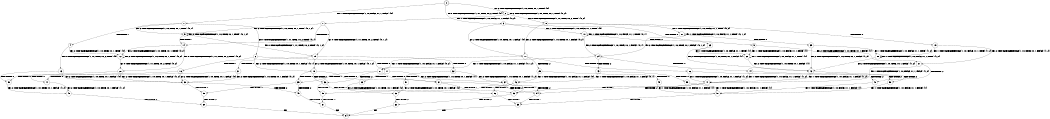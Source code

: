 digraph BCG {
size = "7, 10.5";
center = TRUE;
node [shape = circle];
0 [peripheries = 2];
0 -> 1 [label = "EX !1 !ATOMIC_EXCH_BRANCH (1, +0, FALSE, +1, 1, FALSE) !{0}"];
0 -> 2 [label = "EX !2 !ATOMIC_EXCH_BRANCH (1, +0, TRUE, +0, 1, TRUE) !{0}"];
0 -> 3 [label = "EX !0 !ATOMIC_EXCH_BRANCH (1, +1, TRUE, +0, 2, TRUE) !{0}"];
1 -> 4 [label = "TERMINATE !1"];
1 -> 5 [label = "EX !2 !ATOMIC_EXCH_BRANCH (1, +0, TRUE, +0, 1, TRUE) !{0, 1}"];
1 -> 6 [label = "EX !0 !ATOMIC_EXCH_BRANCH (1, +1, TRUE, +0, 2, TRUE) !{0, 1}"];
2 -> 7 [label = "EX !1 !ATOMIC_EXCH_BRANCH (1, +0, FALSE, +1, 1, FALSE) !{0, 2}"];
2 -> 8 [label = "EX !0 !ATOMIC_EXCH_BRANCH (1, +1, TRUE, +0, 2, TRUE) !{0, 2}"];
2 -> 2 [label = "EX !2 !ATOMIC_EXCH_BRANCH (1, +0, TRUE, +0, 1, TRUE) !{0, 2}"];
3 -> 9 [label = "TERMINATE !0"];
3 -> 10 [label = "EX !1 !ATOMIC_EXCH_BRANCH (1, +0, FALSE, +1, 1, TRUE) !{0}"];
3 -> 11 [label = "EX !2 !ATOMIC_EXCH_BRANCH (1, +0, TRUE, +0, 1, FALSE) !{0}"];
4 -> 12 [label = "EX !2 !ATOMIC_EXCH_BRANCH (1, +0, TRUE, +0, 1, TRUE) !{0}"];
4 -> 13 [label = "EX !0 !ATOMIC_EXCH_BRANCH (1, +1, TRUE, +0, 2, TRUE) !{0}"];
5 -> 14 [label = "TERMINATE !1"];
5 -> 15 [label = "EX !0 !ATOMIC_EXCH_BRANCH (1, +1, TRUE, +0, 2, TRUE) !{0, 1, 2}"];
5 -> 5 [label = "EX !2 !ATOMIC_EXCH_BRANCH (1, +0, TRUE, +0, 1, TRUE) !{0, 1, 2}"];
6 -> 16 [label = "TERMINATE !1"];
6 -> 17 [label = "TERMINATE !0"];
6 -> 18 [label = "EX !2 !ATOMIC_EXCH_BRANCH (1, +0, TRUE, +0, 1, FALSE) !{0, 1}"];
7 -> 14 [label = "TERMINATE !1"];
7 -> 15 [label = "EX !0 !ATOMIC_EXCH_BRANCH (1, +1, TRUE, +0, 2, TRUE) !{0, 1, 2}"];
7 -> 5 [label = "EX !2 !ATOMIC_EXCH_BRANCH (1, +0, TRUE, +0, 1, TRUE) !{0, 1, 2}"];
8 -> 19 [label = "TERMINATE !0"];
8 -> 20 [label = "EX !1 !ATOMIC_EXCH_BRANCH (1, +0, FALSE, +1, 1, TRUE) !{0, 2}"];
8 -> 11 [label = "EX !2 !ATOMIC_EXCH_BRANCH (1, +0, TRUE, +0, 1, FALSE) !{0, 2}"];
9 -> 21 [label = "EX !2 !ATOMIC_EXCH_BRANCH (1, +0, TRUE, +0, 1, FALSE) !{1}"];
9 -> 22 [label = "EX !1 !ATOMIC_EXCH_BRANCH (1, +0, FALSE, +1, 1, TRUE) !{1}"];
10 -> 23 [label = "TERMINATE !0"];
10 -> 24 [label = "EX !2 !ATOMIC_EXCH_BRANCH (1, +0, TRUE, +0, 1, FALSE) !{0, 1}"];
10 -> 10 [label = "EX !1 !ATOMIC_EXCH_BRANCH (1, +0, FALSE, +1, 1, TRUE) !{0, 1}"];
11 -> 25 [label = "TERMINATE !2"];
11 -> 26 [label = "TERMINATE !0"];
11 -> 27 [label = "EX !1 !ATOMIC_EXCH_BRANCH (1, +0, FALSE, +1, 1, FALSE) !{0, 2}"];
12 -> 28 [label = "EX !0 !ATOMIC_EXCH_BRANCH (1, +1, TRUE, +0, 2, TRUE) !{0, 2}"];
12 -> 12 [label = "EX !2 !ATOMIC_EXCH_BRANCH (1, +0, TRUE, +0, 1, TRUE) !{0, 2}"];
13 -> 29 [label = "TERMINATE !0"];
13 -> 30 [label = "EX !2 !ATOMIC_EXCH_BRANCH (1, +0, TRUE, +0, 1, FALSE) !{0}"];
14 -> 28 [label = "EX !0 !ATOMIC_EXCH_BRANCH (1, +1, TRUE, +0, 2, TRUE) !{0, 2}"];
14 -> 12 [label = "EX !2 !ATOMIC_EXCH_BRANCH (1, +0, TRUE, +0, 1, TRUE) !{0, 2}"];
15 -> 31 [label = "TERMINATE !1"];
15 -> 32 [label = "TERMINATE !0"];
15 -> 18 [label = "EX !2 !ATOMIC_EXCH_BRANCH (1, +0, TRUE, +0, 1, FALSE) !{0, 1, 2}"];
16 -> 29 [label = "TERMINATE !0"];
16 -> 30 [label = "EX !2 !ATOMIC_EXCH_BRANCH (1, +0, TRUE, +0, 1, FALSE) !{0}"];
17 -> 33 [label = "TERMINATE !1"];
17 -> 34 [label = "EX !2 !ATOMIC_EXCH_BRANCH (1, +0, TRUE, +0, 1, FALSE) !{1}"];
18 -> 35 [label = "TERMINATE !1"];
18 -> 36 [label = "TERMINATE !2"];
18 -> 37 [label = "TERMINATE !0"];
19 -> 38 [label = "EX !1 !ATOMIC_EXCH_BRANCH (1, +0, FALSE, +1, 1, TRUE) !{1, 2}"];
19 -> 21 [label = "EX !2 !ATOMIC_EXCH_BRANCH (1, +0, TRUE, +0, 1, FALSE) !{1, 2}"];
20 -> 39 [label = "TERMINATE !0"];
20 -> 24 [label = "EX !2 !ATOMIC_EXCH_BRANCH (1, +0, TRUE, +0, 1, FALSE) !{0, 1, 2}"];
20 -> 20 [label = "EX !1 !ATOMIC_EXCH_BRANCH (1, +0, FALSE, +1, 1, TRUE) !{0, 1, 2}"];
21 -> 40 [label = "TERMINATE !2"];
21 -> 41 [label = "EX !1 !ATOMIC_EXCH_BRANCH (1, +0, FALSE, +1, 1, FALSE) !{1, 2}"];
22 -> 42 [label = "EX !2 !ATOMIC_EXCH_BRANCH (1, +0, TRUE, +0, 1, FALSE) !{1}"];
22 -> 22 [label = "EX !1 !ATOMIC_EXCH_BRANCH (1, +0, FALSE, +1, 1, TRUE) !{1}"];
23 -> 42 [label = "EX !2 !ATOMIC_EXCH_BRANCH (1, +0, TRUE, +0, 1, FALSE) !{1}"];
23 -> 22 [label = "EX !1 !ATOMIC_EXCH_BRANCH (1, +0, FALSE, +1, 1, TRUE) !{1}"];
24 -> 43 [label = "TERMINATE !2"];
24 -> 44 [label = "TERMINATE !0"];
24 -> 27 [label = "EX !1 !ATOMIC_EXCH_BRANCH (1, +0, FALSE, +1, 1, FALSE) !{0, 1, 2}"];
25 -> 45 [label = "TERMINATE !0"];
25 -> 46 [label = "EX !1 !ATOMIC_EXCH_BRANCH (1, +0, FALSE, +1, 1, FALSE) !{0}"];
26 -> 40 [label = "TERMINATE !2"];
26 -> 41 [label = "EX !1 !ATOMIC_EXCH_BRANCH (1, +0, FALSE, +1, 1, FALSE) !{1, 2}"];
27 -> 35 [label = "TERMINATE !1"];
27 -> 36 [label = "TERMINATE !2"];
27 -> 37 [label = "TERMINATE !0"];
28 -> 47 [label = "TERMINATE !0"];
28 -> 30 [label = "EX !2 !ATOMIC_EXCH_BRANCH (1, +0, TRUE, +0, 1, FALSE) !{0, 2}"];
29 -> 48 [label = "EX !2 !ATOMIC_EXCH_BRANCH (1, +0, TRUE, +0, 1, FALSE) !{1, 2}"];
30 -> 49 [label = "TERMINATE !2"];
30 -> 50 [label = "TERMINATE !0"];
31 -> 47 [label = "TERMINATE !0"];
31 -> 30 [label = "EX !2 !ATOMIC_EXCH_BRANCH (1, +0, TRUE, +0, 1, FALSE) !{0, 2}"];
32 -> 51 [label = "TERMINATE !1"];
32 -> 34 [label = "EX !2 !ATOMIC_EXCH_BRANCH (1, +0, TRUE, +0, 1, FALSE) !{1, 2}"];
33 -> 52 [label = "EX !2 !ATOMIC_EXCH_BRANCH (1, +0, TRUE, +0, 1, FALSE) !{2}"];
34 -> 53 [label = "TERMINATE !1"];
34 -> 54 [label = "TERMINATE !2"];
35 -> 49 [label = "TERMINATE !2"];
35 -> 50 [label = "TERMINATE !0"];
36 -> 55 [label = "TERMINATE !1"];
36 -> 56 [label = "TERMINATE !0"];
37 -> 53 [label = "TERMINATE !1"];
37 -> 54 [label = "TERMINATE !2"];
38 -> 42 [label = "EX !2 !ATOMIC_EXCH_BRANCH (1, +0, TRUE, +0, 1, FALSE) !{1, 2}"];
38 -> 38 [label = "EX !1 !ATOMIC_EXCH_BRANCH (1, +0, FALSE, +1, 1, TRUE) !{1, 2}"];
39 -> 42 [label = "EX !2 !ATOMIC_EXCH_BRANCH (1, +0, TRUE, +0, 1, FALSE) !{1, 2}"];
39 -> 38 [label = "EX !1 !ATOMIC_EXCH_BRANCH (1, +0, FALSE, +1, 1, TRUE) !{1, 2}"];
40 -> 57 [label = "EX !1 !ATOMIC_EXCH_BRANCH (1, +0, FALSE, +1, 1, FALSE) !{1}"];
41 -> 53 [label = "TERMINATE !1"];
41 -> 54 [label = "TERMINATE !2"];
42 -> 58 [label = "TERMINATE !2"];
42 -> 41 [label = "EX !1 !ATOMIC_EXCH_BRANCH (1, +0, FALSE, +1, 1, FALSE) !{1, 2}"];
43 -> 59 [label = "TERMINATE !0"];
43 -> 46 [label = "EX !1 !ATOMIC_EXCH_BRANCH (1, +0, FALSE, +1, 1, FALSE) !{0, 1}"];
44 -> 58 [label = "TERMINATE !2"];
44 -> 41 [label = "EX !1 !ATOMIC_EXCH_BRANCH (1, +0, FALSE, +1, 1, FALSE) !{1, 2}"];
45 -> 57 [label = "EX !1 !ATOMIC_EXCH_BRANCH (1, +0, FALSE, +1, 1, FALSE) !{1}"];
46 -> 55 [label = "TERMINATE !1"];
46 -> 56 [label = "TERMINATE !0"];
47 -> 48 [label = "EX !2 !ATOMIC_EXCH_BRANCH (1, +0, TRUE, +0, 1, FALSE) !{1, 2}"];
48 -> 60 [label = "TERMINATE !2"];
49 -> 61 [label = "TERMINATE !0"];
50 -> 60 [label = "TERMINATE !2"];
51 -> 52 [label = "EX !2 !ATOMIC_EXCH_BRANCH (1, +0, TRUE, +0, 1, FALSE) !{2}"];
52 -> 62 [label = "TERMINATE !2"];
53 -> 62 [label = "TERMINATE !2"];
54 -> 63 [label = "TERMINATE !1"];
55 -> 61 [label = "TERMINATE !0"];
56 -> 63 [label = "TERMINATE !1"];
57 -> 63 [label = "TERMINATE !1"];
58 -> 57 [label = "EX !1 !ATOMIC_EXCH_BRANCH (1, +0, FALSE, +1, 1, FALSE) !{1}"];
59 -> 57 [label = "EX !1 !ATOMIC_EXCH_BRANCH (1, +0, FALSE, +1, 1, FALSE) !{1}"];
60 -> 64 [label = "exit"];
61 -> 64 [label = "exit"];
62 -> 64 [label = "exit"];
63 -> 64 [label = "exit"];
}
